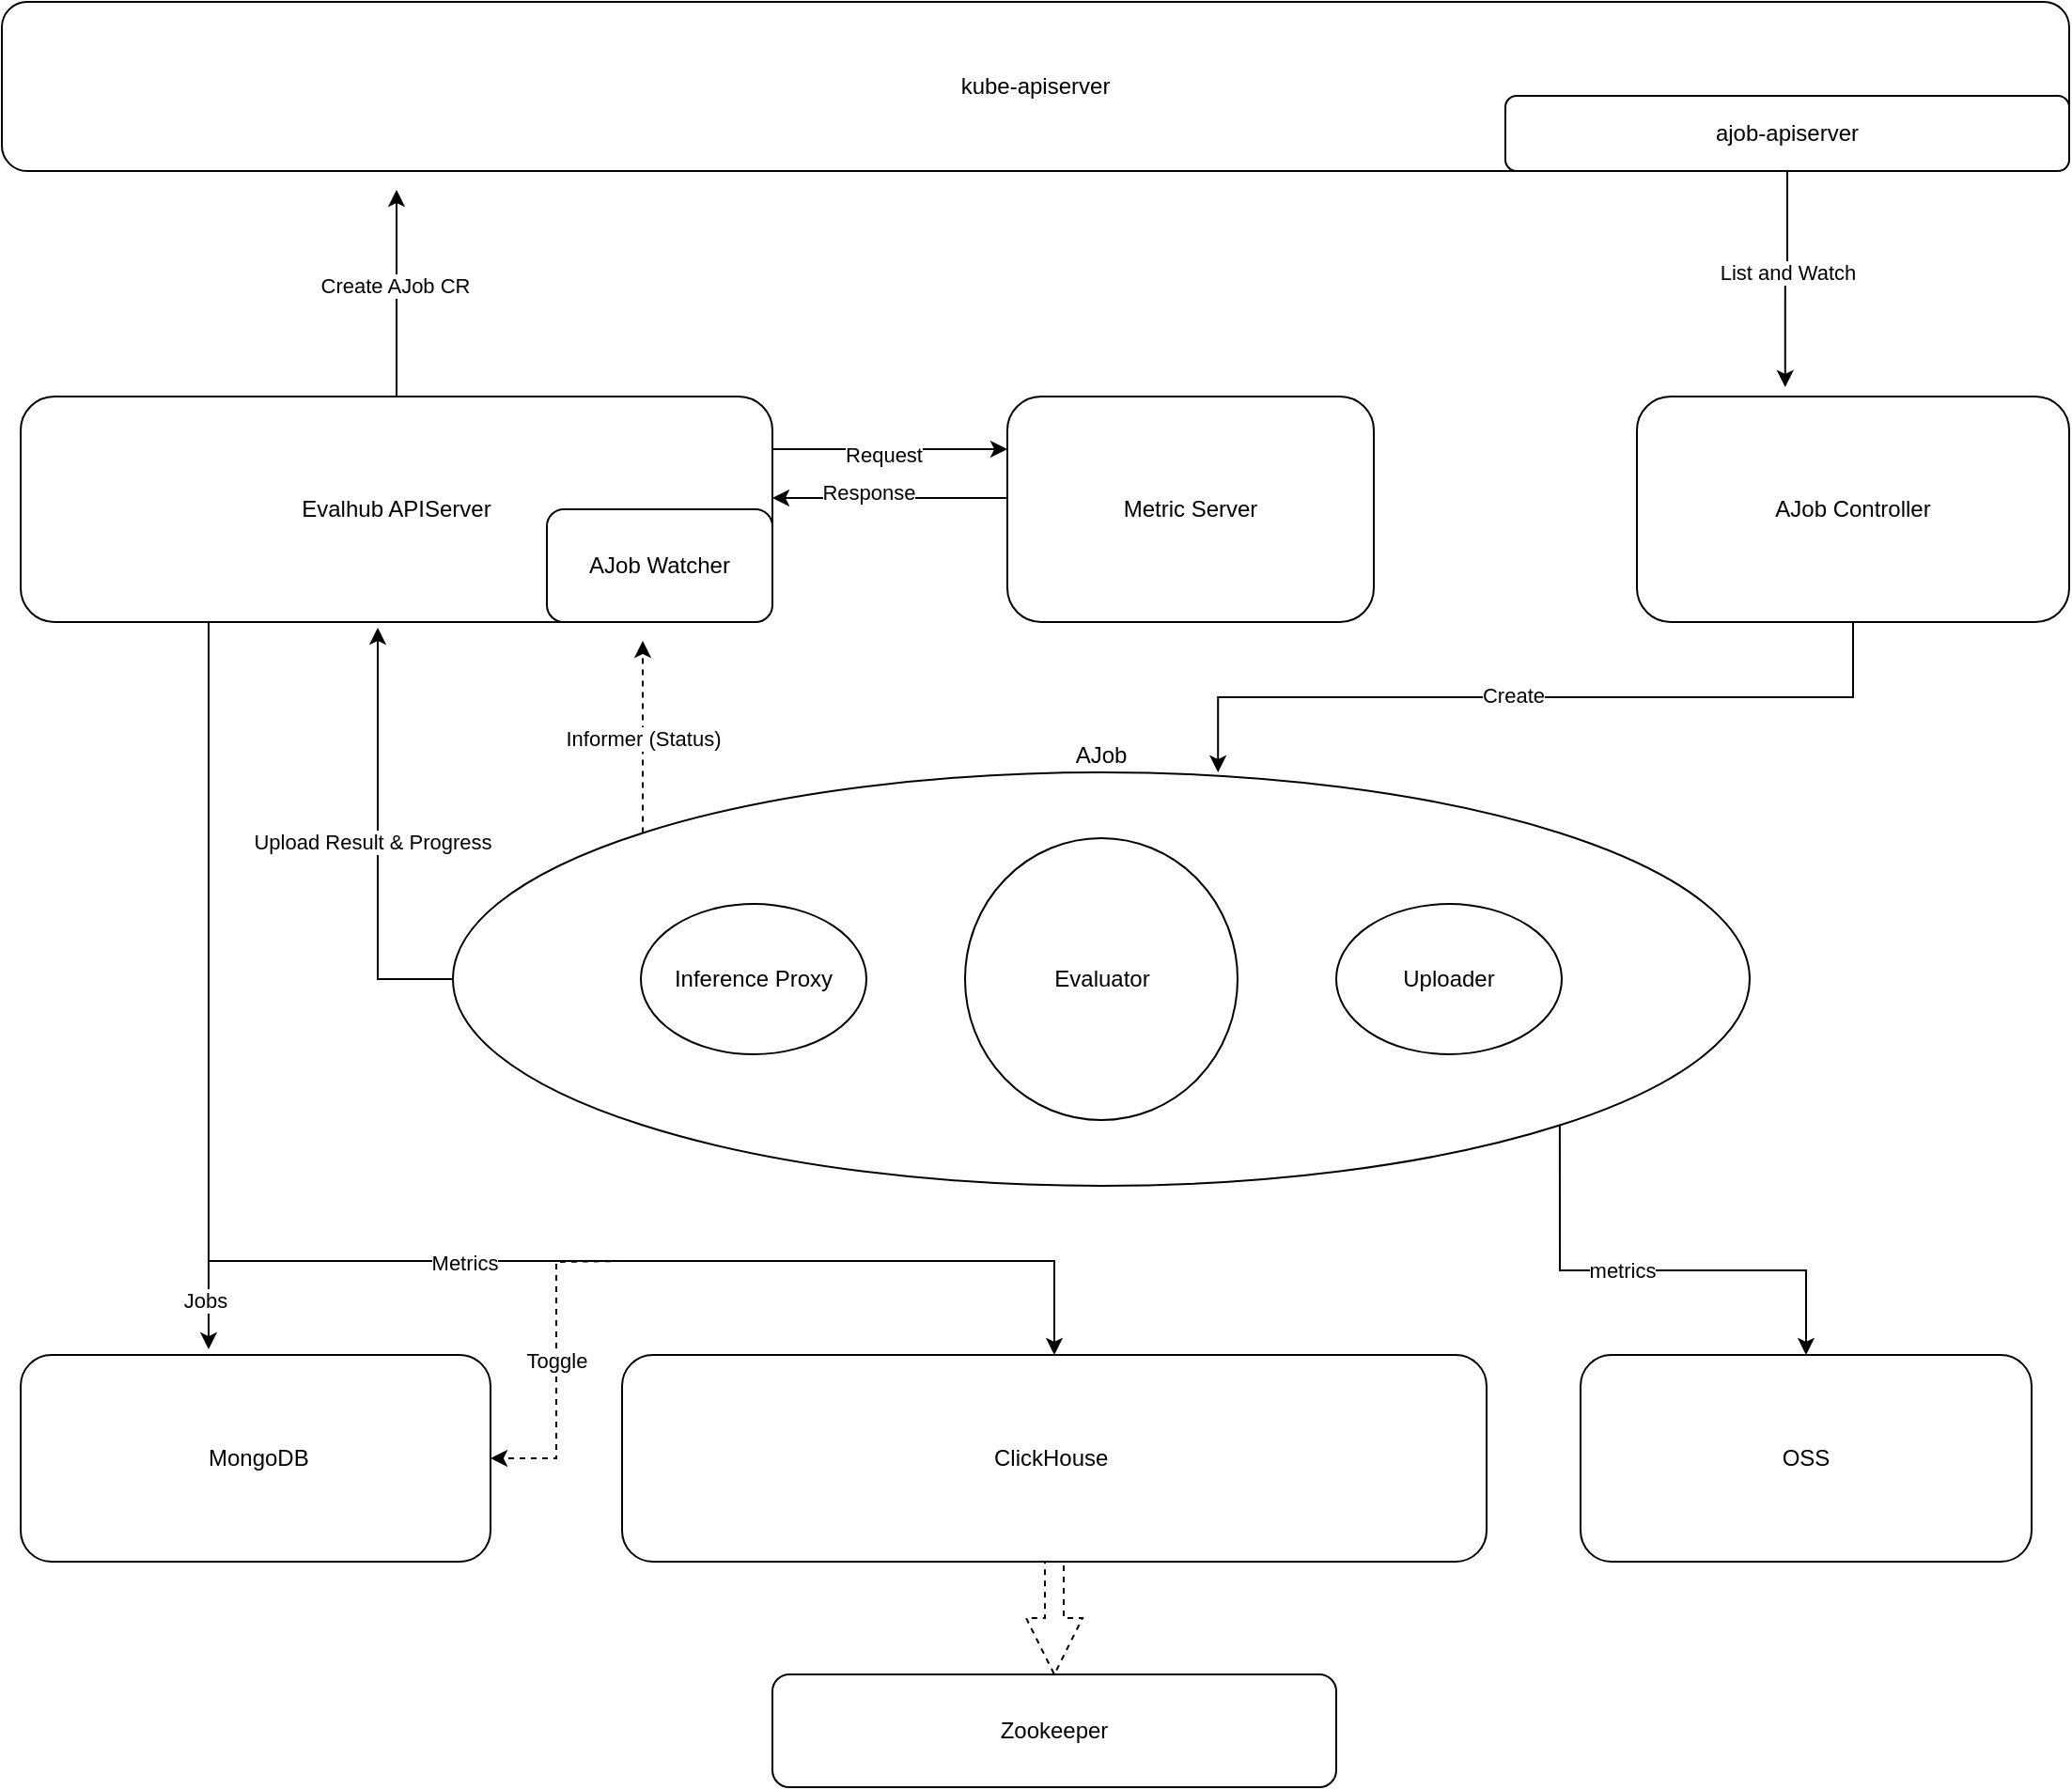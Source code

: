 <mxfile version="20.2.2" type="github">
  <diagram id="wMBxaa8WoiexGaejFqDz" name="第 1 页">
    <mxGraphModel dx="1426" dy="826" grid="1" gridSize="10" guides="1" tooltips="1" connect="1" arrows="1" fold="1" page="1" pageScale="1" pageWidth="1654" pageHeight="2336" math="0" shadow="0">
      <root>
        <mxCell id="0" />
        <mxCell id="1" parent="0" />
        <mxCell id="w7IUZ5SfJ0Q9Sr0LIGu0-42" value="Toggle" style="edgeStyle=orthogonalEdgeStyle;rounded=0;orthogonalLoop=1;jettySize=auto;html=1;entryX=1;entryY=0.5;entryDx=0;entryDy=0;dashed=1;" edge="1" parent="1" target="w7IUZ5SfJ0Q9Sr0LIGu0-6">
          <mxGeometry relative="1" as="geometry">
            <mxPoint x="380" y="960" as="targetPoint" />
            <mxPoint x="410" y="860" as="sourcePoint" />
          </mxGeometry>
        </mxCell>
        <mxCell id="w7IUZ5SfJ0Q9Sr0LIGu0-6" value="&amp;nbsp;MongoDB" style="rounded=1;whiteSpace=wrap;html=1;" vertex="1" parent="1">
          <mxGeometry x="90" y="910" width="250" height="110" as="geometry" />
        </mxCell>
        <mxCell id="w7IUZ5SfJ0Q9Sr0LIGu0-44" style="edgeStyle=orthogonalEdgeStyle;rounded=0;orthogonalLoop=1;jettySize=auto;html=1;exitX=0.5;exitY=1;exitDx=0;exitDy=0;entryX=0.5;entryY=0;entryDx=0;entryDy=0;dashed=1;shape=arrow;" edge="1" parent="1" source="w7IUZ5SfJ0Q9Sr0LIGu0-7" target="w7IUZ5SfJ0Q9Sr0LIGu0-9">
          <mxGeometry relative="1" as="geometry" />
        </mxCell>
        <mxCell id="w7IUZ5SfJ0Q9Sr0LIGu0-7" value="ClickHouse&amp;nbsp;" style="rounded=1;whiteSpace=wrap;html=1;" vertex="1" parent="1">
          <mxGeometry x="410" y="910" width="460" height="110" as="geometry" />
        </mxCell>
        <mxCell id="w7IUZ5SfJ0Q9Sr0LIGu0-8" value="OSS" style="rounded=1;whiteSpace=wrap;html=1;" vertex="1" parent="1">
          <mxGeometry x="920" y="910" width="240" height="110" as="geometry" />
        </mxCell>
        <mxCell id="w7IUZ5SfJ0Q9Sr0LIGu0-9" value="Zookeeper" style="rounded=1;whiteSpace=wrap;html=1;" vertex="1" parent="1">
          <mxGeometry x="490" y="1080" width="300" height="60" as="geometry" />
        </mxCell>
        <mxCell id="w7IUZ5SfJ0Q9Sr0LIGu0-30" style="edgeStyle=orthogonalEdgeStyle;rounded=0;orthogonalLoop=1;jettySize=auto;html=1;exitX=0;exitY=0;exitDx=0;exitDy=0;dashed=1;" edge="1" parent="1" source="w7IUZ5SfJ0Q9Sr0LIGu0-11">
          <mxGeometry relative="1" as="geometry">
            <mxPoint x="421" y="530" as="targetPoint" />
          </mxGeometry>
        </mxCell>
        <mxCell id="w7IUZ5SfJ0Q9Sr0LIGu0-33" value="Informer (Status)" style="edgeLabel;html=1;align=center;verticalAlign=middle;resizable=0;points=[];" vertex="1" connectable="0" parent="w7IUZ5SfJ0Q9Sr0LIGu0-30">
          <mxGeometry x="-0.017" relative="1" as="geometry">
            <mxPoint as="offset" />
          </mxGeometry>
        </mxCell>
        <mxCell id="w7IUZ5SfJ0Q9Sr0LIGu0-39" style="edgeStyle=orthogonalEdgeStyle;rounded=0;orthogonalLoop=1;jettySize=auto;html=1;exitX=1;exitY=1;exitDx=0;exitDy=0;entryX=0.5;entryY=0;entryDx=0;entryDy=0;" edge="1" parent="1" source="w7IUZ5SfJ0Q9Sr0LIGu0-11" target="w7IUZ5SfJ0Q9Sr0LIGu0-8">
          <mxGeometry relative="1" as="geometry" />
        </mxCell>
        <mxCell id="w7IUZ5SfJ0Q9Sr0LIGu0-40" value="metrics" style="edgeLabel;html=1;align=center;verticalAlign=middle;resizable=0;points=[];" vertex="1" connectable="0" parent="w7IUZ5SfJ0Q9Sr0LIGu0-39">
          <mxGeometry x="-0.137" relative="1" as="geometry">
            <mxPoint as="offset" />
          </mxGeometry>
        </mxCell>
        <mxCell id="w7IUZ5SfJ0Q9Sr0LIGu0-47" style="edgeStyle=orthogonalEdgeStyle;rounded=0;orthogonalLoop=1;jettySize=auto;html=1;exitX=0;exitY=0.5;exitDx=0;exitDy=0;entryX=0.475;entryY=1.025;entryDx=0;entryDy=0;entryPerimeter=0;" edge="1" parent="1" source="w7IUZ5SfJ0Q9Sr0LIGu0-11" target="w7IUZ5SfJ0Q9Sr0LIGu0-17">
          <mxGeometry relative="1" as="geometry">
            <mxPoint x="250" y="710" as="targetPoint" />
          </mxGeometry>
        </mxCell>
        <mxCell id="w7IUZ5SfJ0Q9Sr0LIGu0-48" value="Upload Result &amp;amp; Progress" style="edgeLabel;html=1;align=center;verticalAlign=middle;resizable=0;points=[];" vertex="1" connectable="0" parent="w7IUZ5SfJ0Q9Sr0LIGu0-47">
          <mxGeometry x="-0.004" y="3" relative="1" as="geometry">
            <mxPoint as="offset" />
          </mxGeometry>
        </mxCell>
        <mxCell id="w7IUZ5SfJ0Q9Sr0LIGu0-11" value="AJob" style="ellipse;whiteSpace=wrap;html=1;labelPosition=center;verticalLabelPosition=top;align=center;verticalAlign=bottom;" vertex="1" parent="1">
          <mxGeometry x="320" y="600" width="690" height="220" as="geometry" />
        </mxCell>
        <mxCell id="w7IUZ5SfJ0Q9Sr0LIGu0-12" value="Inference Proxy" style="ellipse;whiteSpace=wrap;html=1;" vertex="1" parent="1">
          <mxGeometry x="420" y="670" width="120" height="80" as="geometry" />
        </mxCell>
        <mxCell id="w7IUZ5SfJ0Q9Sr0LIGu0-13" value="Evaluator" style="ellipse;whiteSpace=wrap;html=1;" vertex="1" parent="1">
          <mxGeometry x="592.5" y="635" width="145" height="150" as="geometry" />
        </mxCell>
        <mxCell id="w7IUZ5SfJ0Q9Sr0LIGu0-14" value="Uploader" style="ellipse;whiteSpace=wrap;html=1;" vertex="1" parent="1">
          <mxGeometry x="790" y="670" width="120" height="80" as="geometry" />
        </mxCell>
        <mxCell id="w7IUZ5SfJ0Q9Sr0LIGu0-15" value="kube-apiserver" style="rounded=1;whiteSpace=wrap;html=1;" vertex="1" parent="1">
          <mxGeometry x="80" y="190" width="1100" height="90" as="geometry" />
        </mxCell>
        <mxCell id="w7IUZ5SfJ0Q9Sr0LIGu0-23" style="edgeStyle=orthogonalEdgeStyle;rounded=0;orthogonalLoop=1;jettySize=auto;html=1;exitX=0.5;exitY=1;exitDx=0;exitDy=0;entryX=0.343;entryY=-0.042;entryDx=0;entryDy=0;entryPerimeter=0;" edge="1" parent="1" source="w7IUZ5SfJ0Q9Sr0LIGu0-16" target="w7IUZ5SfJ0Q9Sr0LIGu0-19">
          <mxGeometry relative="1" as="geometry">
            <mxPoint x="1030" y="390" as="targetPoint" />
          </mxGeometry>
        </mxCell>
        <mxCell id="w7IUZ5SfJ0Q9Sr0LIGu0-24" value="List and Watch" style="edgeLabel;html=1;align=center;verticalAlign=middle;resizable=0;points=[];" vertex="1" connectable="0" parent="w7IUZ5SfJ0Q9Sr0LIGu0-23">
          <mxGeometry x="-0.073" relative="1" as="geometry">
            <mxPoint as="offset" />
          </mxGeometry>
        </mxCell>
        <mxCell id="w7IUZ5SfJ0Q9Sr0LIGu0-16" value="ajob-apiserver" style="rounded=1;whiteSpace=wrap;html=1;" vertex="1" parent="1">
          <mxGeometry x="880" y="240" width="300" height="40" as="geometry" />
        </mxCell>
        <mxCell id="w7IUZ5SfJ0Q9Sr0LIGu0-21" style="edgeStyle=orthogonalEdgeStyle;rounded=0;orthogonalLoop=1;jettySize=auto;html=1;exitX=0.5;exitY=0;exitDx=0;exitDy=0;" edge="1" parent="1" source="w7IUZ5SfJ0Q9Sr0LIGu0-17">
          <mxGeometry relative="1" as="geometry">
            <mxPoint x="290" y="290" as="targetPoint" />
          </mxGeometry>
        </mxCell>
        <mxCell id="w7IUZ5SfJ0Q9Sr0LIGu0-22" value="Create AJob CR" style="edgeLabel;html=1;align=center;verticalAlign=middle;resizable=0;points=[];" vertex="1" connectable="0" parent="w7IUZ5SfJ0Q9Sr0LIGu0-21">
          <mxGeometry x="0.073" y="2" relative="1" as="geometry">
            <mxPoint as="offset" />
          </mxGeometry>
        </mxCell>
        <mxCell id="w7IUZ5SfJ0Q9Sr0LIGu0-25" style="edgeStyle=orthogonalEdgeStyle;rounded=0;orthogonalLoop=1;jettySize=auto;html=1;exitX=1;exitY=0.25;exitDx=0;exitDy=0;entryX=0;entryY=0.25;entryDx=0;entryDy=0;" edge="1" parent="1">
          <mxGeometry relative="1" as="geometry">
            <mxPoint x="490" y="428" as="sourcePoint" />
            <mxPoint x="615" y="428" as="targetPoint" />
          </mxGeometry>
        </mxCell>
        <mxCell id="w7IUZ5SfJ0Q9Sr0LIGu0-27" value="Request" style="edgeLabel;html=1;align=center;verticalAlign=middle;resizable=0;points=[];" vertex="1" connectable="0" parent="w7IUZ5SfJ0Q9Sr0LIGu0-25">
          <mxGeometry x="-0.056" y="-3" relative="1" as="geometry">
            <mxPoint as="offset" />
          </mxGeometry>
        </mxCell>
        <mxCell id="w7IUZ5SfJ0Q9Sr0LIGu0-34" style="edgeStyle=orthogonalEdgeStyle;rounded=0;orthogonalLoop=1;jettySize=auto;html=1;exitX=0.25;exitY=1;exitDx=0;exitDy=0;entryX=0.5;entryY=0;entryDx=0;entryDy=0;" edge="1" parent="1" source="w7IUZ5SfJ0Q9Sr0LIGu0-17" target="w7IUZ5SfJ0Q9Sr0LIGu0-7">
          <mxGeometry relative="1" as="geometry">
            <mxPoint x="190" y="840" as="targetPoint" />
            <Array as="points">
              <mxPoint x="190" y="860" />
              <mxPoint x="640" y="860" />
            </Array>
          </mxGeometry>
        </mxCell>
        <mxCell id="w7IUZ5SfJ0Q9Sr0LIGu0-37" value="Metrics" style="edgeLabel;html=1;align=center;verticalAlign=middle;resizable=0;points=[];" vertex="1" connectable="0" parent="w7IUZ5SfJ0Q9Sr0LIGu0-34">
          <mxGeometry x="0.133" y="-1" relative="1" as="geometry">
            <mxPoint as="offset" />
          </mxGeometry>
        </mxCell>
        <mxCell id="w7IUZ5SfJ0Q9Sr0LIGu0-36" style="edgeStyle=orthogonalEdgeStyle;rounded=0;orthogonalLoop=1;jettySize=auto;html=1;exitX=0.25;exitY=1;exitDx=0;exitDy=0;entryX=0.4;entryY=-0.027;entryDx=0;entryDy=0;entryPerimeter=0;" edge="1" parent="1" source="w7IUZ5SfJ0Q9Sr0LIGu0-17" target="w7IUZ5SfJ0Q9Sr0LIGu0-6">
          <mxGeometry relative="1" as="geometry" />
        </mxCell>
        <mxCell id="w7IUZ5SfJ0Q9Sr0LIGu0-38" value="Jobs" style="edgeLabel;html=1;align=center;verticalAlign=middle;resizable=0;points=[];" vertex="1" connectable="0" parent="w7IUZ5SfJ0Q9Sr0LIGu0-36">
          <mxGeometry x="0.866" y="-2" relative="1" as="geometry">
            <mxPoint as="offset" />
          </mxGeometry>
        </mxCell>
        <mxCell id="w7IUZ5SfJ0Q9Sr0LIGu0-17" value="Evalhub APIServer" style="rounded=1;whiteSpace=wrap;html=1;" vertex="1" parent="1">
          <mxGeometry x="90" y="400" width="400" height="120" as="geometry" />
        </mxCell>
        <mxCell id="w7IUZ5SfJ0Q9Sr0LIGu0-18" value="AJob Watcher" style="rounded=1;whiteSpace=wrap;html=1;" vertex="1" parent="1">
          <mxGeometry x="370" y="460" width="120" height="60" as="geometry" />
        </mxCell>
        <mxCell id="w7IUZ5SfJ0Q9Sr0LIGu0-31" style="edgeStyle=orthogonalEdgeStyle;rounded=0;orthogonalLoop=1;jettySize=auto;html=1;exitX=0.5;exitY=1;exitDx=0;exitDy=0;entryX=0.59;entryY=0;entryDx=0;entryDy=0;entryPerimeter=0;" edge="1" parent="1" source="w7IUZ5SfJ0Q9Sr0LIGu0-19" target="w7IUZ5SfJ0Q9Sr0LIGu0-11">
          <mxGeometry relative="1" as="geometry" />
        </mxCell>
        <mxCell id="w7IUZ5SfJ0Q9Sr0LIGu0-32" value="Create" style="edgeLabel;html=1;align=center;verticalAlign=middle;resizable=0;points=[];" vertex="1" connectable="0" parent="w7IUZ5SfJ0Q9Sr0LIGu0-31">
          <mxGeometry x="0.058" y="-1" relative="1" as="geometry">
            <mxPoint as="offset" />
          </mxGeometry>
        </mxCell>
        <mxCell id="w7IUZ5SfJ0Q9Sr0LIGu0-19" value="AJob Controller" style="rounded=1;whiteSpace=wrap;html=1;" vertex="1" parent="1">
          <mxGeometry x="950" y="400" width="230" height="120" as="geometry" />
        </mxCell>
        <mxCell id="w7IUZ5SfJ0Q9Sr0LIGu0-26" style="edgeStyle=orthogonalEdgeStyle;rounded=0;orthogonalLoop=1;jettySize=auto;html=1;exitX=0;exitY=0.75;exitDx=0;exitDy=0;entryX=1;entryY=0.5;entryDx=0;entryDy=0;" edge="1" parent="1">
          <mxGeometry relative="1" as="geometry">
            <mxPoint x="490" y="454" as="targetPoint" />
            <mxPoint x="615" y="454" as="sourcePoint" />
          </mxGeometry>
        </mxCell>
        <mxCell id="w7IUZ5SfJ0Q9Sr0LIGu0-28" value="Response" style="edgeLabel;html=1;align=center;verticalAlign=middle;resizable=0;points=[];" vertex="1" connectable="0" parent="w7IUZ5SfJ0Q9Sr0LIGu0-26">
          <mxGeometry x="0.184" y="-3" relative="1" as="geometry">
            <mxPoint as="offset" />
          </mxGeometry>
        </mxCell>
        <mxCell id="w7IUZ5SfJ0Q9Sr0LIGu0-20" value="Metric Server" style="rounded=1;whiteSpace=wrap;html=1;" vertex="1" parent="1">
          <mxGeometry x="615" y="400" width="195" height="120" as="geometry" />
        </mxCell>
      </root>
    </mxGraphModel>
  </diagram>
</mxfile>
